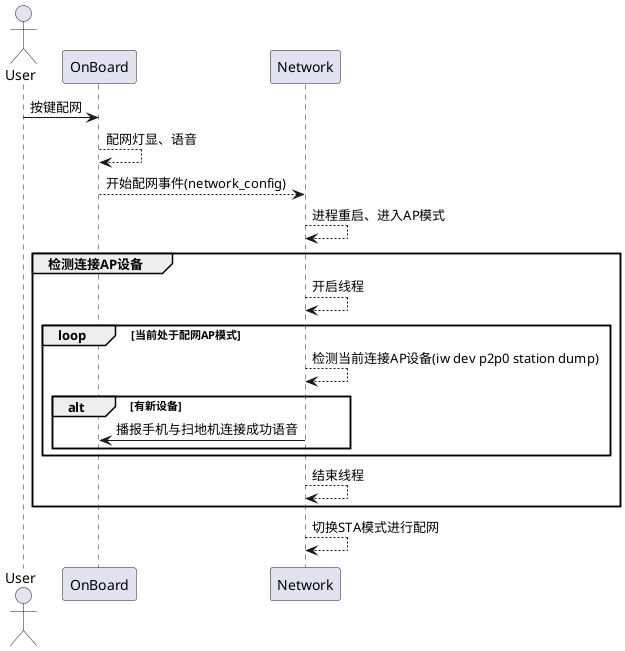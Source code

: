 @startuml
actor User
participant OnBoard
participant Network
'participant AppSweeper

User -> OnBoard: 按键配网
OnBoard --> OnBoard: 配网灯显、语音
OnBoard --> Network: 开始配网事件(network_config)
Network --> Network: 进程重启、进入AP模式
group 检测连接AP设备
    Network --> Network: 开启线程
    loop 当前处于配网AP模式
        Network --> Network: 检测当前连接AP设备(iw dev p2p0 station dump)
        alt 有新设备
            Network -> OnBoard: 播报手机与扫地机连接成功语音
        end
    end
    Network --> Network: 结束线程
end
Network --> Network: 切换STA模式进行配网

@enduml
